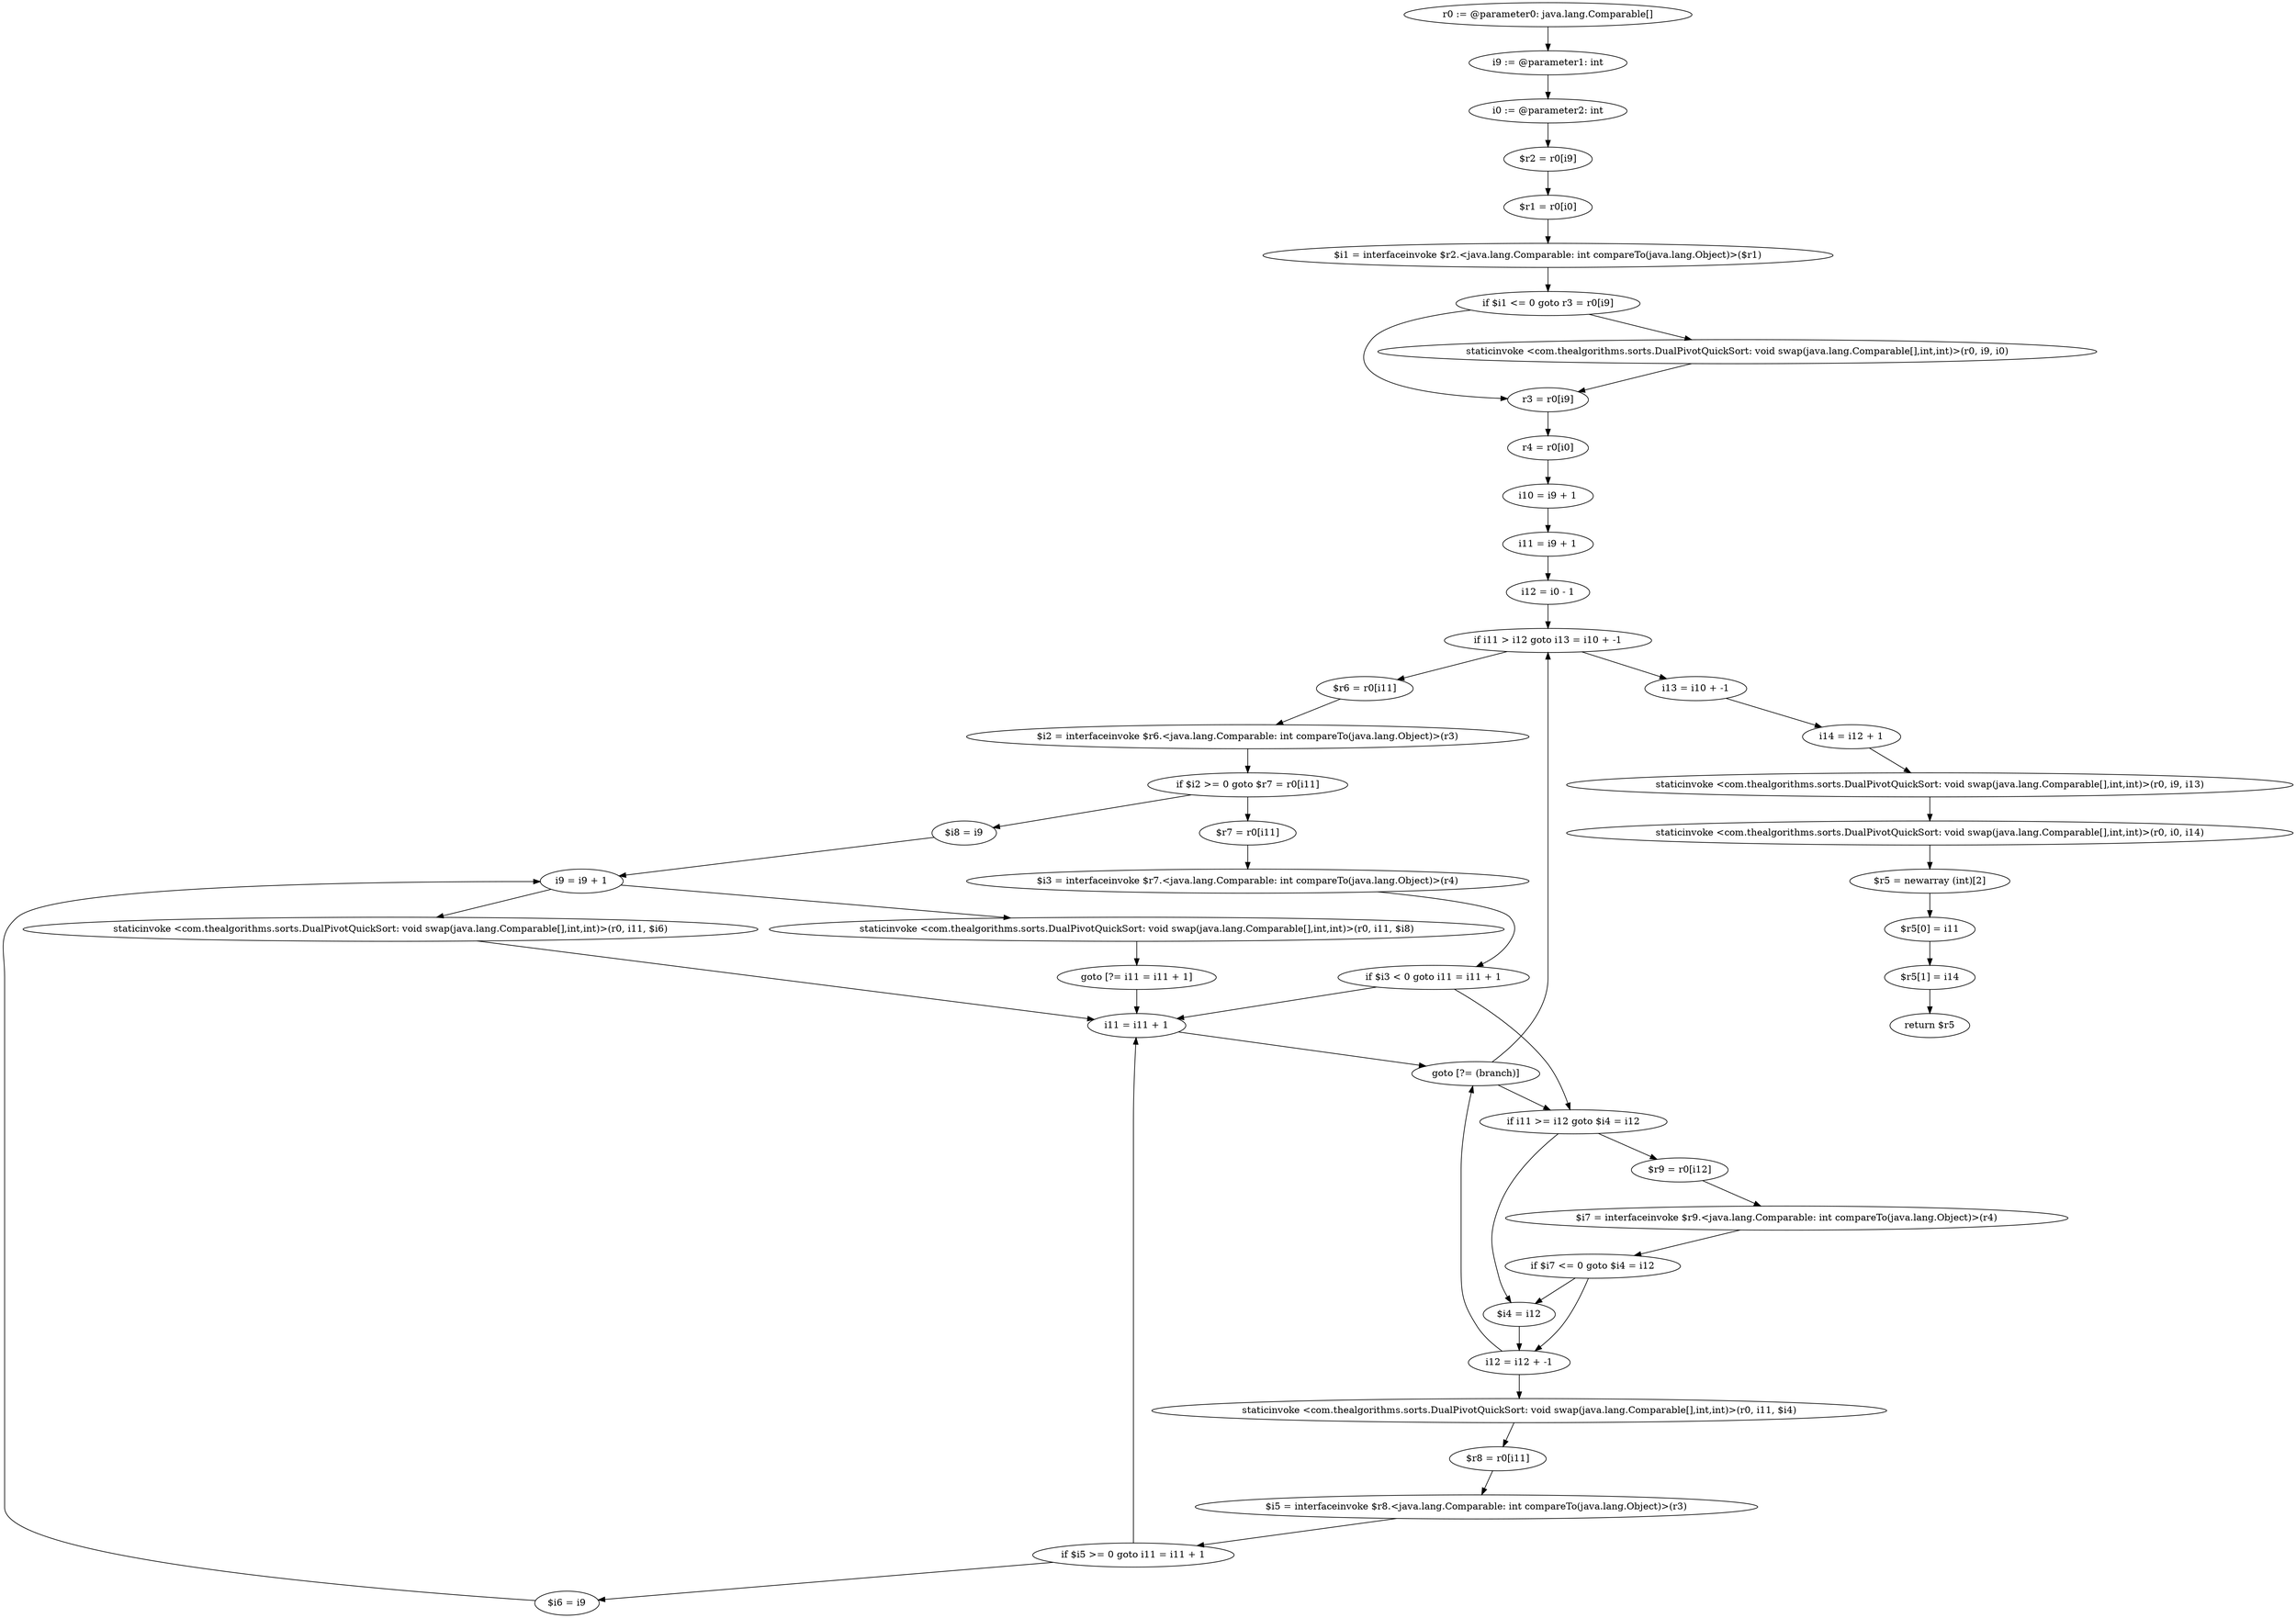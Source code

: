 digraph "unitGraph" {
    "r0 := @parameter0: java.lang.Comparable[]"
    "i9 := @parameter1: int"
    "i0 := @parameter2: int"
    "$r2 = r0[i9]"
    "$r1 = r0[i0]"
    "$i1 = interfaceinvoke $r2.<java.lang.Comparable: int compareTo(java.lang.Object)>($r1)"
    "if $i1 <= 0 goto r3 = r0[i9]"
    "staticinvoke <com.thealgorithms.sorts.DualPivotQuickSort: void swap(java.lang.Comparable[],int,int)>(r0, i9, i0)"
    "r3 = r0[i9]"
    "r4 = r0[i0]"
    "i10 = i9 + 1"
    "i11 = i9 + 1"
    "i12 = i0 - 1"
    "if i11 > i12 goto i13 = i10 + -1"
    "$r6 = r0[i11]"
    "$i2 = interfaceinvoke $r6.<java.lang.Comparable: int compareTo(java.lang.Object)>(r3)"
    "if $i2 >= 0 goto $r7 = r0[i11]"
    "$i8 = i9"
    "i9 = i9 + 1"
    "staticinvoke <com.thealgorithms.sorts.DualPivotQuickSort: void swap(java.lang.Comparable[],int,int)>(r0, i11, $i8)"
    "goto [?= i11 = i11 + 1]"
    "$r7 = r0[i11]"
    "$i3 = interfaceinvoke $r7.<java.lang.Comparable: int compareTo(java.lang.Object)>(r4)"
    "if $i3 < 0 goto i11 = i11 + 1"
    "if i11 >= i12 goto $i4 = i12"
    "$r9 = r0[i12]"
    "$i7 = interfaceinvoke $r9.<java.lang.Comparable: int compareTo(java.lang.Object)>(r4)"
    "if $i7 <= 0 goto $i4 = i12"
    "i12 = i12 + -1"
    "goto [?= (branch)]"
    "$i4 = i12"
    "staticinvoke <com.thealgorithms.sorts.DualPivotQuickSort: void swap(java.lang.Comparable[],int,int)>(r0, i11, $i4)"
    "$r8 = r0[i11]"
    "$i5 = interfaceinvoke $r8.<java.lang.Comparable: int compareTo(java.lang.Object)>(r3)"
    "if $i5 >= 0 goto i11 = i11 + 1"
    "$i6 = i9"
    "staticinvoke <com.thealgorithms.sorts.DualPivotQuickSort: void swap(java.lang.Comparable[],int,int)>(r0, i11, $i6)"
    "i11 = i11 + 1"
    "i13 = i10 + -1"
    "i14 = i12 + 1"
    "staticinvoke <com.thealgorithms.sorts.DualPivotQuickSort: void swap(java.lang.Comparable[],int,int)>(r0, i9, i13)"
    "staticinvoke <com.thealgorithms.sorts.DualPivotQuickSort: void swap(java.lang.Comparable[],int,int)>(r0, i0, i14)"
    "$r5 = newarray (int)[2]"
    "$r5[0] = i11"
    "$r5[1] = i14"
    "return $r5"
    "r0 := @parameter0: java.lang.Comparable[]"->"i9 := @parameter1: int";
    "i9 := @parameter1: int"->"i0 := @parameter2: int";
    "i0 := @parameter2: int"->"$r2 = r0[i9]";
    "$r2 = r0[i9]"->"$r1 = r0[i0]";
    "$r1 = r0[i0]"->"$i1 = interfaceinvoke $r2.<java.lang.Comparable: int compareTo(java.lang.Object)>($r1)";
    "$i1 = interfaceinvoke $r2.<java.lang.Comparable: int compareTo(java.lang.Object)>($r1)"->"if $i1 <= 0 goto r3 = r0[i9]";
    "if $i1 <= 0 goto r3 = r0[i9]"->"staticinvoke <com.thealgorithms.sorts.DualPivotQuickSort: void swap(java.lang.Comparable[],int,int)>(r0, i9, i0)";
    "if $i1 <= 0 goto r3 = r0[i9]"->"r3 = r0[i9]";
    "staticinvoke <com.thealgorithms.sorts.DualPivotQuickSort: void swap(java.lang.Comparable[],int,int)>(r0, i9, i0)"->"r3 = r0[i9]";
    "r3 = r0[i9]"->"r4 = r0[i0]";
    "r4 = r0[i0]"->"i10 = i9 + 1";
    "i10 = i9 + 1"->"i11 = i9 + 1";
    "i11 = i9 + 1"->"i12 = i0 - 1";
    "i12 = i0 - 1"->"if i11 > i12 goto i13 = i10 + -1";
    "if i11 > i12 goto i13 = i10 + -1"->"$r6 = r0[i11]";
    "if i11 > i12 goto i13 = i10 + -1"->"i13 = i10 + -1";
    "$r6 = r0[i11]"->"$i2 = interfaceinvoke $r6.<java.lang.Comparable: int compareTo(java.lang.Object)>(r3)";
    "$i2 = interfaceinvoke $r6.<java.lang.Comparable: int compareTo(java.lang.Object)>(r3)"->"if $i2 >= 0 goto $r7 = r0[i11]";
    "if $i2 >= 0 goto $r7 = r0[i11]"->"$i8 = i9";
    "if $i2 >= 0 goto $r7 = r0[i11]"->"$r7 = r0[i11]";
    "$i8 = i9"->"i9 = i9 + 1";
    "i9 = i9 + 1"->"staticinvoke <com.thealgorithms.sorts.DualPivotQuickSort: void swap(java.lang.Comparable[],int,int)>(r0, i11, $i8)";
    "staticinvoke <com.thealgorithms.sorts.DualPivotQuickSort: void swap(java.lang.Comparable[],int,int)>(r0, i11, $i8)"->"goto [?= i11 = i11 + 1]";
    "goto [?= i11 = i11 + 1]"->"i11 = i11 + 1";
    "$r7 = r0[i11]"->"$i3 = interfaceinvoke $r7.<java.lang.Comparable: int compareTo(java.lang.Object)>(r4)";
    "$i3 = interfaceinvoke $r7.<java.lang.Comparable: int compareTo(java.lang.Object)>(r4)"->"if $i3 < 0 goto i11 = i11 + 1";
    "if $i3 < 0 goto i11 = i11 + 1"->"if i11 >= i12 goto $i4 = i12";
    "if $i3 < 0 goto i11 = i11 + 1"->"i11 = i11 + 1";
    "if i11 >= i12 goto $i4 = i12"->"$r9 = r0[i12]";
    "if i11 >= i12 goto $i4 = i12"->"$i4 = i12";
    "$r9 = r0[i12]"->"$i7 = interfaceinvoke $r9.<java.lang.Comparable: int compareTo(java.lang.Object)>(r4)";
    "$i7 = interfaceinvoke $r9.<java.lang.Comparable: int compareTo(java.lang.Object)>(r4)"->"if $i7 <= 0 goto $i4 = i12";
    "if $i7 <= 0 goto $i4 = i12"->"i12 = i12 + -1";
    "if $i7 <= 0 goto $i4 = i12"->"$i4 = i12";
    "i12 = i12 + -1"->"goto [?= (branch)]";
    "goto [?= (branch)]"->"if i11 >= i12 goto $i4 = i12";
    "$i4 = i12"->"i12 = i12 + -1";
    "i12 = i12 + -1"->"staticinvoke <com.thealgorithms.sorts.DualPivotQuickSort: void swap(java.lang.Comparable[],int,int)>(r0, i11, $i4)";
    "staticinvoke <com.thealgorithms.sorts.DualPivotQuickSort: void swap(java.lang.Comparable[],int,int)>(r0, i11, $i4)"->"$r8 = r0[i11]";
    "$r8 = r0[i11]"->"$i5 = interfaceinvoke $r8.<java.lang.Comparable: int compareTo(java.lang.Object)>(r3)";
    "$i5 = interfaceinvoke $r8.<java.lang.Comparable: int compareTo(java.lang.Object)>(r3)"->"if $i5 >= 0 goto i11 = i11 + 1";
    "if $i5 >= 0 goto i11 = i11 + 1"->"$i6 = i9";
    "if $i5 >= 0 goto i11 = i11 + 1"->"i11 = i11 + 1";
    "$i6 = i9"->"i9 = i9 + 1";
    "i9 = i9 + 1"->"staticinvoke <com.thealgorithms.sorts.DualPivotQuickSort: void swap(java.lang.Comparable[],int,int)>(r0, i11, $i6)";
    "staticinvoke <com.thealgorithms.sorts.DualPivotQuickSort: void swap(java.lang.Comparable[],int,int)>(r0, i11, $i6)"->"i11 = i11 + 1";
    "i11 = i11 + 1"->"goto [?= (branch)]";
    "goto [?= (branch)]"->"if i11 > i12 goto i13 = i10 + -1";
    "i13 = i10 + -1"->"i14 = i12 + 1";
    "i14 = i12 + 1"->"staticinvoke <com.thealgorithms.sorts.DualPivotQuickSort: void swap(java.lang.Comparable[],int,int)>(r0, i9, i13)";
    "staticinvoke <com.thealgorithms.sorts.DualPivotQuickSort: void swap(java.lang.Comparable[],int,int)>(r0, i9, i13)"->"staticinvoke <com.thealgorithms.sorts.DualPivotQuickSort: void swap(java.lang.Comparable[],int,int)>(r0, i0, i14)";
    "staticinvoke <com.thealgorithms.sorts.DualPivotQuickSort: void swap(java.lang.Comparable[],int,int)>(r0, i0, i14)"->"$r5 = newarray (int)[2]";
    "$r5 = newarray (int)[2]"->"$r5[0] = i11";
    "$r5[0] = i11"->"$r5[1] = i14";
    "$r5[1] = i14"->"return $r5";
}
